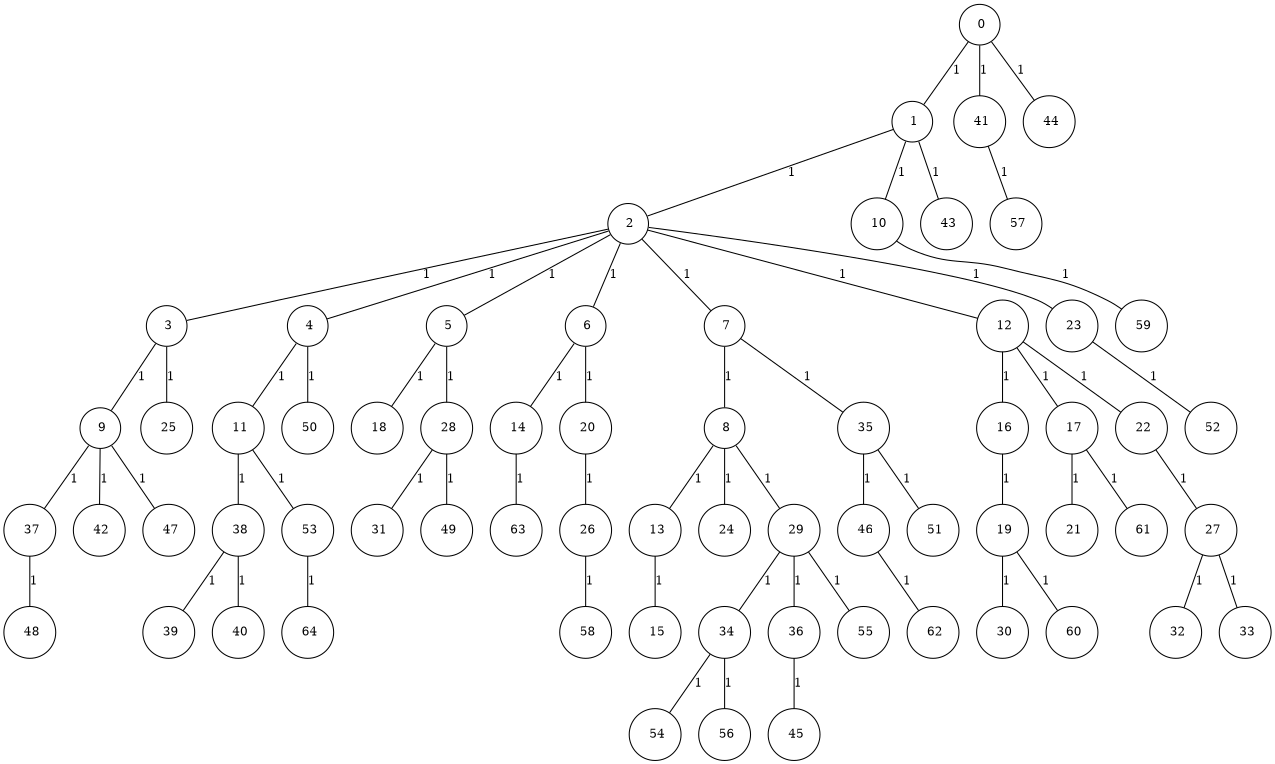 graph G {
size="8.5,11;"
ratio = "expand;"
fixedsize="true;"
overlap="scale;"
node[shape=circle,width=.12,hight=.12,fontsize=12]
edge[fontsize=12]

0[label=" 0" color=black, pos="0.43321561,2.3131882!"];
1[label=" 1" color=black, pos="2.7655969,0.94505411!"];
2[label=" 2" color=black, pos="0.57012363,1.4239434!"];
3[label=" 3" color=black, pos="0.31932166,0.41384854!"];
4[label=" 4" color=black, pos="2.6867262,2.1111139!"];
5[label=" 5" color=black, pos="0.0082153617,2.1911502!"];
6[label=" 6" color=black, pos="0.30482687,0.036851884!"];
7[label=" 7" color=black, pos="0.19346307,0.32496087!"];
8[label=" 8" color=black, pos="2.096246,1.6276348!"];
9[label=" 9" color=black, pos="1.7084268,2.0471943!"];
10[label=" 10" color=black, pos="2.554792,0.18334204!"];
11[label=" 11" color=black, pos="1.1327155,2.094714!"];
12[label=" 12" color=black, pos="0.51164884,2.5889481!"];
13[label=" 13" color=black, pos="0.61087926,0.89018212!"];
14[label=" 14" color=black, pos="2.0496165,1.2572533!"];
15[label=" 15" color=black, pos="2.8439952,2.8697582!"];
16[label=" 16" color=black, pos="2.2203632,1.8020841!"];
17[label=" 17" color=black, pos="0.070081835,1.2073406!"];
18[label=" 18" color=black, pos="0.32041607,1.4989874!"];
19[label=" 19" color=black, pos="0.98787317,1.2725734!"];
20[label=" 20" color=black, pos="1.7995293,2.0193862!"];
21[label=" 21" color=black, pos="0.64161969,1.3261147!"];
22[label=" 22" color=black, pos="2.8366023,1.9343157!"];
23[label=" 23" color=black, pos="2.1655822,2.6208388!"];
24[label=" 24" color=black, pos="1.3014668,1.3147355!"];
25[label=" 25" color=black, pos="2.2722013,1.9964225!"];
26[label=" 26" color=black, pos="0.9127587,0.045748984!"];
27[label=" 27" color=black, pos="2.0891113,2.4001539!"];
28[label=" 28" color=black, pos="1.1798438,0.29904925!"];
29[label=" 29" color=black, pos="2.3291084,0.51269962!"];
30[label=" 30" color=black, pos="1.208532,2.8463083!"];
31[label=" 31" color=black, pos="1.2510892,1.7600597!"];
32[label=" 32" color=black, pos="0.89007008,1.9241047!"];
33[label=" 33" color=black, pos="2.5968713,0.75488876!"];
34[label=" 34" color=black, pos="2.4159371,2.4102619!"];
35[label=" 35" color=black, pos="1.1189601,0.39368904!"];
36[label=" 36" color=black, pos="1.2299559,2.1202673!"];
37[label=" 37" color=black, pos="2.3179023,1.7247751!"];
38[label=" 38" color=black, pos="1.0799823,2.9005485!"];
39[label=" 39" color=black, pos="2.0382306,1.8836275!"];
40[label=" 40" color=black, pos="0.73540337,2.090572!"];
41[label=" 41" color=black, pos="2.7282594,2.8419047!"];
42[label=" 42" color=black, pos="2.6460985,2.6492448!"];
43[label=" 43" color=black, pos="1.0625824,1.0638625!"];
44[label=" 44" color=black, pos="2.7356722,2.8516026!"];
45[label=" 45" color=black, pos="0.8170968,2.5800087!"];
46[label=" 46" color=black, pos="1.147461,1.2281505!"];
47[label=" 47" color=black, pos="1.1411653,0.11399223!"];
48[label=" 48" color=black, pos="0.91951014,1.2088434!"];
49[label=" 49" color=black, pos="1.0500251,2.791966!"];
50[label=" 50" color=black, pos="0.30291473,2.4611822!"];
51[label=" 51" color=black, pos="0.4841447,2.6580354!"];
52[label=" 52" color=black, pos="2.7091746,2.2733913!"];
53[label=" 53" color=black, pos="1.0860156,1.4233504!"];
54[label=" 54" color=black, pos="2.3339572,1.4191682!"];
55[label=" 55" color=black, pos="2.7632789,1.3516912!"];
56[label=" 56" color=black, pos="2.7377247,2.3305585!"];
57[label=" 57" color=black, pos="1.6112827,2.4838733!"];
58[label=" 58" color=black, pos="2.5637353,1.2796946!"];
59[label=" 59" color=black, pos="0.47010027,0.26769688!"];
60[label=" 60" color=black, pos="1.4473679,2.7055462!"];
61[label=" 61" color=black, pos="0.39448822,0.76686012!"];
62[label=" 62" color=black, pos="0.78039759,1.2035679!"];
63[label=" 63" color=black, pos="1.7191887,2.2264655!"];
64[label=" 64" color=black, pos="0.11579379,2.2446631!"];
0--1[label="1"]
0--41[label="1"]
0--44[label="1"]
1--2[label="1"]
1--10[label="1"]
1--43[label="1"]
2--3[label="1"]
2--4[label="1"]
2--5[label="1"]
2--6[label="1"]
2--7[label="1"]
2--12[label="1"]
2--23[label="1"]
3--9[label="1"]
3--25[label="1"]
4--11[label="1"]
4--50[label="1"]
5--18[label="1"]
5--28[label="1"]
6--14[label="1"]
6--20[label="1"]
7--8[label="1"]
7--35[label="1"]
8--13[label="1"]
8--24[label="1"]
8--29[label="1"]
9--37[label="1"]
9--42[label="1"]
9--47[label="1"]
10--59[label="1"]
11--38[label="1"]
11--53[label="1"]
12--16[label="1"]
12--17[label="1"]
12--22[label="1"]
13--15[label="1"]
14--63[label="1"]
16--19[label="1"]
17--21[label="1"]
17--61[label="1"]
19--30[label="1"]
19--60[label="1"]
20--26[label="1"]
22--27[label="1"]
23--52[label="1"]
26--58[label="1"]
27--32[label="1"]
27--33[label="1"]
28--31[label="1"]
28--49[label="1"]
29--34[label="1"]
29--36[label="1"]
29--55[label="1"]
34--54[label="1"]
34--56[label="1"]
35--46[label="1"]
35--51[label="1"]
36--45[label="1"]
37--48[label="1"]
38--39[label="1"]
38--40[label="1"]
41--57[label="1"]
46--62[label="1"]
53--64[label="1"]

}
